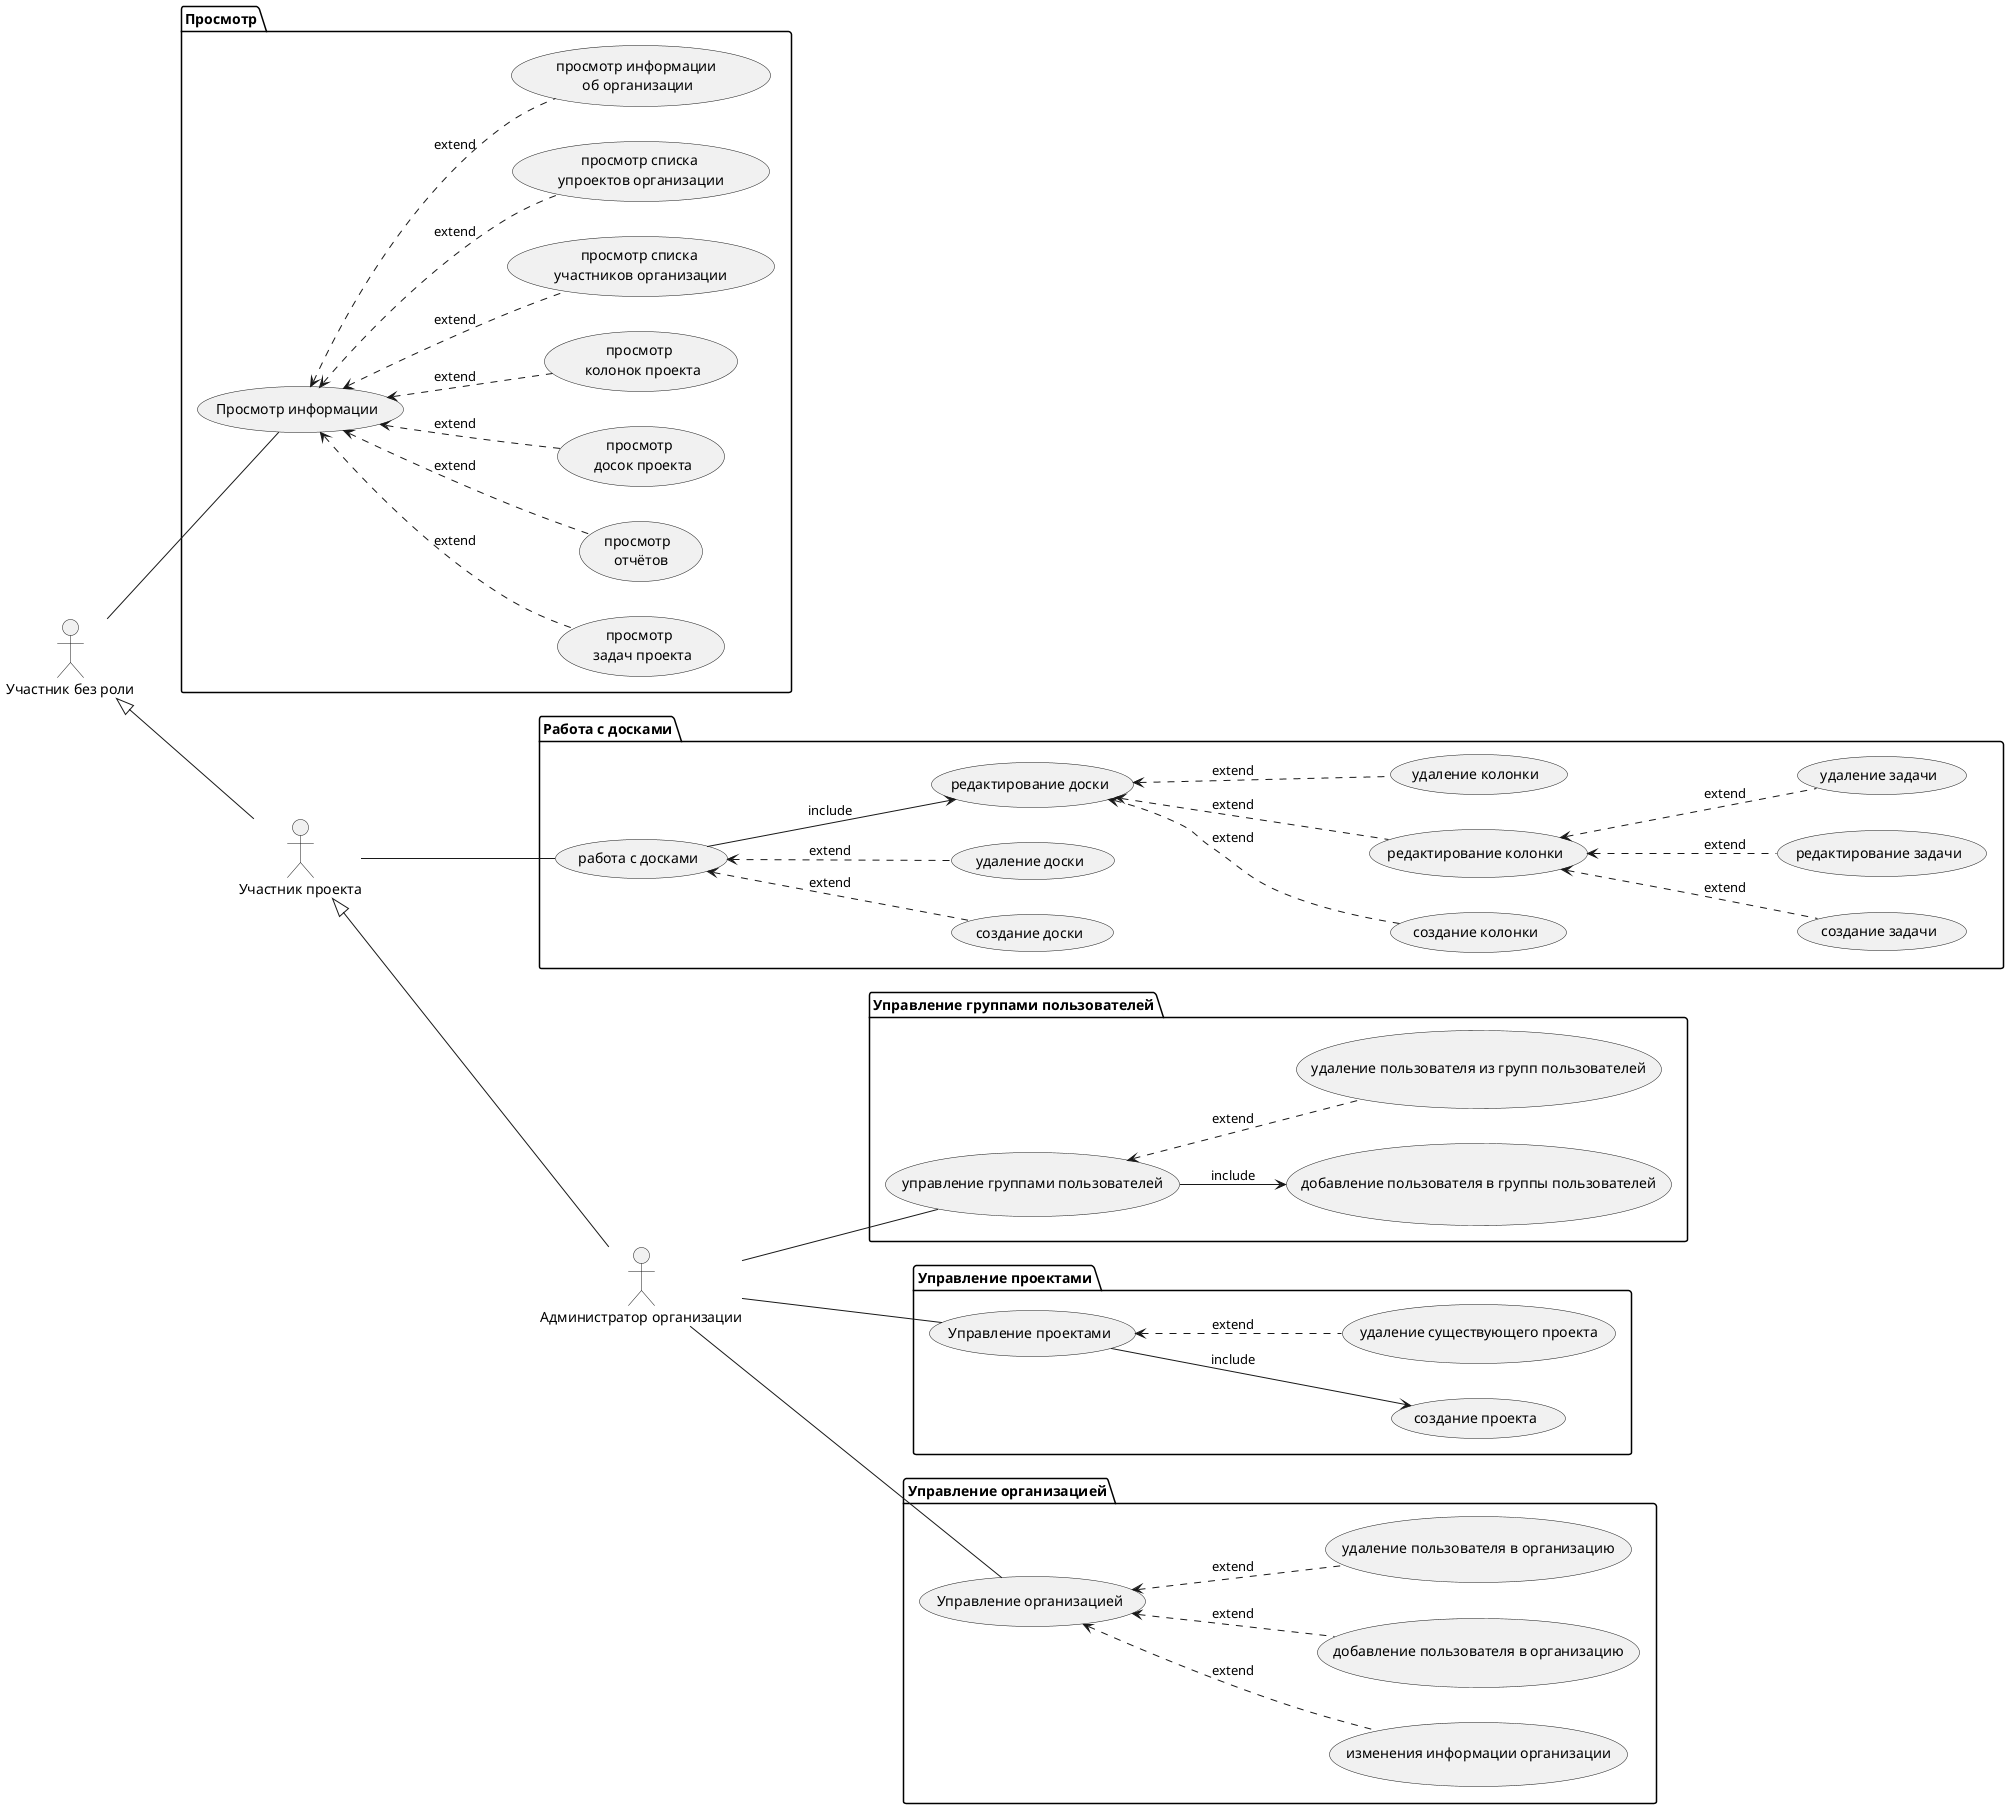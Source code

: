 ﻿@startuml
left to right direction
    
:Участник проекта: as member
:Участник без роли: as member2

member -u-|> member2
package "Просмотр" {
    (Просмотр информации) as watch
        member2 -- watch
        
    watch <.. (просмотр \n задач проекта): extend
    watch <.. (просмотр \n отчётов): extend
    watch <.. (просмотр \n досок проекта): extend
    watch <.. (просмотр \n колонок проекта): extend
    watch <.. (просмотр списка \nучастников организации): extend
    watch <.. (просмотр списка \nупроектов организации): extend
    watch <.. (просмотр информации \nоб организации): extend
}

package "Работа с досками" {
    (работа с досками) as workOnBoards
    member -- workOnBoards
    
    workOnBoards <.. (создание доски) : extend
    workOnBoards <.. (удаление доски) : extend
    
    (редактирование доски) as boardEdit
    workOnBoards --> boardEdit : include
    
    boardEdit <.. (создание колонки) : extend
    boardEdit <.. (редактирование колонки) : extend
    boardEdit <.. (удаление колонки) : extend
    
    '(редактирование колонки) <.. (настройка максимального \n количества задач в колонке) : extend
    (редактирование колонки) <.. (создание задачи) : extend
    (редактирование колонки) <.. (редактирование задачи) : extend
    (редактирование колонки) <.. (удаление задачи) : extend
}

'package "Управление проектом" {
'    (управление проектом) as projectManaging
'    member -- projectManaging
'    
'    projectManaging <.. (редактирование информации о проекте) : extend 
'}

'package "Работа с задачами" {
'    (работа с задачами) as workWithTask
'    member -- workWithTask
'    workWithTask <.. (помещение задачи в корзину) : extend
'    workWithTask <.. (оставить комментарий к задаче) : extend
'    workWithTask --> (принять задачу) : include
'    
'    (создать задачу) as createTask
'    workWithTask --> createTask : include
'    createTask --> (задать доску размещения задачи) : include
'    createTask --> (назначить исполнителя задачи) : include
'    createTask --> (задать текст задачи) : include
'
'    (редактирование задачи) as editTask
'    workWithTask --> editTask : include
'    editTask <.. (задать доску размещения задачи) : extend
'    editTask <.. (назначить исполнителя задачи) : extend
'
'    editTask <.. (задать текст задачи) : extend
'    editTask --> (изменить статус задачи) : include
'}

':Участник организации: as member 
:Администратор организации: as adminOrg
adminOrg -u-|> member

package "Управление группами пользователей" {
    (управление группами пользователей) as userGroupManaging
    adminOrg -- userGroupManaging
    
    userGroupManaging --> (добавление пользователя в группы пользователей) : include
    userGroupManaging <.. (удаление пользователя из групп пользователей) : extend   
}

package "Управление проектами" {
    (Управление проектами) as projectsManaging
    adminOrg -- projectsManaging
    
    projectsManaging --> (создание проекта) : include
    projectsManaging <.. (удаление существующего проекта) : extend   
}

package "Управление организацией" {
    (Управление организацией) as orgManaging
    adminOrg -- orgManaging
    
    orgManaging <.. (изменения информации организации) : extend
    orgManaging <.. (добавление пользователя в организацию) : extend   
    orgManaging <.. (удаление пользователя в организацию) : extend   
}



@enduml